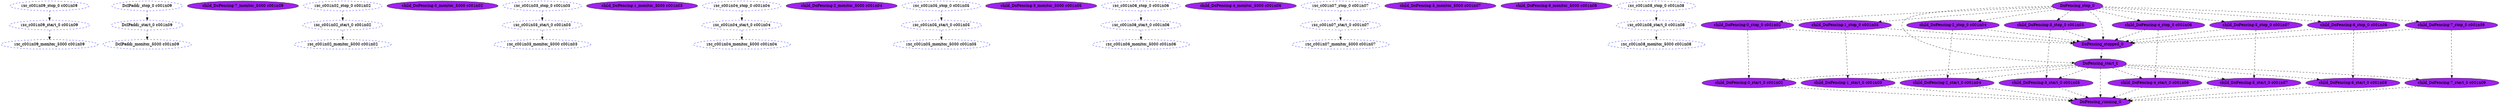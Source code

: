 digraph "g" {
	size = "30,30"
"rsc_c001n09_monitor_5000 c001n09" [ style="dashed" color="blue" fontcolor="black" ]
"DcIPaddr_monitor_5000 c001n09" [ style="dashed" color="blue" fontcolor="black" ]
"child_DoFencing:7_monitor_5000 c001n09" [ font_color=black style=filled fillcolor=purple ]
"rsc_c001n02_monitor_5000 c001n02" [ style="dashed" color="blue" fontcolor="black" ]
"child_DoFencing:0_monitor_5000 c001n02" [ font_color=black style=filled fillcolor=purple ]
"rsc_c001n03_monitor_5000 c001n03" [ style="dashed" color="blue" fontcolor="black" ]
"child_DoFencing:1_monitor_5000 c001n03" [ font_color=black style=filled fillcolor=purple ]
"rsc_c001n04_monitor_5000 c001n04" [ style="dashed" color="blue" fontcolor="black" ]
"child_DoFencing:2_monitor_5000 c001n04" [ font_color=black style=filled fillcolor=purple ]
"rsc_c001n05_monitor_5000 c001n05" [ style="dashed" color="blue" fontcolor="black" ]
"child_DoFencing:3_monitor_5000 c001n05" [ font_color=black style=filled fillcolor=purple ]
"rsc_c001n06_monitor_5000 c001n06" [ style="dashed" color="blue" fontcolor="black" ]
"child_DoFencing:4_monitor_5000 c001n06" [ font_color=black style=filled fillcolor=purple ]
"rsc_c001n07_monitor_5000 c001n07" [ style="dashed" color="blue" fontcolor="black" ]
"child_DoFencing:5_monitor_5000 c001n07" [ font_color=black style=filled fillcolor=purple ]
"child_DoFencing:6_monitor_5000 c001n08" [ font_color=black style=filled fillcolor=purple ]
"rsc_c001n08_monitor_5000 c001n08" [ style="dashed" color="blue" fontcolor="black" ]
"DcIPaddr_stop_0 c001n09" [ style="dashed" color="blue" fontcolor="black" ]
"DcIPaddr_start_0 c001n09" [ style="dashed" color="blue" fontcolor="black" ]
"rsc_c001n09_stop_0 c001n09" [ style="dashed" color="blue" fontcolor="black" ]
"rsc_c001n09_start_0 c001n09" [ style="dashed" color="blue" fontcolor="black" ]
"rsc_c001n02_stop_0 c001n02" [ style="dashed" color="blue" fontcolor="black" ]
"rsc_c001n02_start_0 c001n02" [ style="dashed" color="blue" fontcolor="black" ]
"rsc_c001n03_stop_0 c001n03" [ style="dashed" color="blue" fontcolor="black" ]
"rsc_c001n03_start_0 c001n03" [ style="dashed" color="blue" fontcolor="black" ]
"rsc_c001n04_stop_0 c001n04" [ style="dashed" color="blue" fontcolor="black" ]
"rsc_c001n04_start_0 c001n04" [ style="dashed" color="blue" fontcolor="black" ]
"rsc_c001n05_stop_0 c001n05" [ style="dashed" color="blue" fontcolor="black" ]
"rsc_c001n05_start_0 c001n05" [ style="dashed" color="blue" fontcolor="black" ]
"rsc_c001n06_stop_0 c001n06" [ style="dashed" color="blue" fontcolor="black" ]
"rsc_c001n06_start_0 c001n06" [ style="dashed" color="blue" fontcolor="black" ]
"rsc_c001n07_stop_0 c001n07" [ style="dashed" color="blue" fontcolor="black" ]
"rsc_c001n07_start_0 c001n07" [ style="dashed" color="blue" fontcolor="black" ]
"rsc_c001n08_stop_0 c001n08" [ style="dashed" color="blue" fontcolor="black" ]
"rsc_c001n08_start_0 c001n08" [ style="dashed" color="blue" fontcolor="black" ]
"child_DoFencing:0_stop_0 c001n02" [ font_color=black style=filled fillcolor=purple ]
"child_DoFencing:0_start_0 c001n02" [ font_color=black style=filled fillcolor=purple ]
"child_DoFencing:1_stop_0 c001n03" [ font_color=black style=filled fillcolor=purple ]
"child_DoFencing:1_start_0 c001n03" [ font_color=black style=filled fillcolor=purple ]
"child_DoFencing:2_stop_0 c001n04" [ font_color=black style=filled fillcolor=purple ]
"child_DoFencing:2_start_0 c001n04" [ font_color=black style=filled fillcolor=purple ]
"child_DoFencing:3_stop_0 c001n05" [ font_color=black style=filled fillcolor=purple ]
"child_DoFencing:3_start_0 c001n05" [ font_color=black style=filled fillcolor=purple ]
"child_DoFencing:4_stop_0 c001n06" [ font_color=black style=filled fillcolor=purple ]
"child_DoFencing:4_start_0 c001n06" [ font_color=black style=filled fillcolor=purple ]
"child_DoFencing:5_stop_0 c001n07" [ font_color=black style=filled fillcolor=purple ]
"child_DoFencing:5_start_0 c001n07" [ font_color=black style=filled fillcolor=purple ]
"child_DoFencing:6_stop_0 c001n08" [ font_color=black style=filled fillcolor=purple ]
"child_DoFencing:6_start_0 c001n08" [ font_color=black style=filled fillcolor=purple ]
"child_DoFencing:7_stop_0 c001n09" [ font_color=black style=filled fillcolor=purple ]
"child_DoFencing:7_start_0 c001n09" [ font_color=black style=filled fillcolor=purple ]
"DoFencing_start_0" [ font_color=black style=filled fillcolor=purple ]
"DoFencing_running_0" [ font_color=black style=filled fillcolor=purple ]
"DoFencing_stop_0" [ font_color=black style=filled fillcolor=purple ]
"DoFencing_stopped_0" [ font_color=black style=filled fillcolor=purple ]
"rsc_c001n09_start_0 c001n09" -> "rsc_c001n09_monitor_5000 c001n09" [ style = dashed]
"DcIPaddr_start_0 c001n09" -> "DcIPaddr_monitor_5000 c001n09" [ style = dashed]
"rsc_c001n02_start_0 c001n02" -> "rsc_c001n02_monitor_5000 c001n02" [ style = dashed]
"rsc_c001n03_start_0 c001n03" -> "rsc_c001n03_monitor_5000 c001n03" [ style = dashed]
"rsc_c001n04_start_0 c001n04" -> "rsc_c001n04_monitor_5000 c001n04" [ style = dashed]
"rsc_c001n05_start_0 c001n05" -> "rsc_c001n05_monitor_5000 c001n05" [ style = dashed]
"rsc_c001n06_start_0 c001n06" -> "rsc_c001n06_monitor_5000 c001n06" [ style = dashed]
"rsc_c001n07_start_0 c001n07" -> "rsc_c001n07_monitor_5000 c001n07" [ style = dashed]
"rsc_c001n08_start_0 c001n08" -> "rsc_c001n08_monitor_5000 c001n08" [ style = dashed]
"DcIPaddr_stop_0 c001n09" -> "DcIPaddr_start_0 c001n09" [ style = dashed]
"rsc_c001n09_stop_0 c001n09" -> "rsc_c001n09_start_0 c001n09" [ style = dashed]
"rsc_c001n02_stop_0 c001n02" -> "rsc_c001n02_start_0 c001n02" [ style = dashed]
"rsc_c001n03_stop_0 c001n03" -> "rsc_c001n03_start_0 c001n03" [ style = dashed]
"rsc_c001n04_stop_0 c001n04" -> "rsc_c001n04_start_0 c001n04" [ style = dashed]
"rsc_c001n05_stop_0 c001n05" -> "rsc_c001n05_start_0 c001n05" [ style = dashed]
"rsc_c001n06_stop_0 c001n06" -> "rsc_c001n06_start_0 c001n06" [ style = dashed]
"rsc_c001n07_stop_0 c001n07" -> "rsc_c001n07_start_0 c001n07" [ style = dashed]
"rsc_c001n08_stop_0 c001n08" -> "rsc_c001n08_start_0 c001n08" [ style = dashed]
"DoFencing_stop_0" -> "child_DoFencing:0_stop_0 c001n02" [ style = dashed]
"child_DoFencing:0_stop_0 c001n02" -> "child_DoFencing:0_start_0 c001n02" [ style = dashed]
"DoFencing_start_0" -> "child_DoFencing:0_start_0 c001n02" [ style = dashed]
"DoFencing_stop_0" -> "child_DoFencing:1_stop_0 c001n03" [ style = dashed]
"child_DoFencing:1_stop_0 c001n03" -> "child_DoFencing:1_start_0 c001n03" [ style = dashed]
"DoFencing_start_0" -> "child_DoFencing:1_start_0 c001n03" [ style = dashed]
"DoFencing_stop_0" -> "child_DoFencing:2_stop_0 c001n04" [ style = dashed]
"child_DoFencing:2_stop_0 c001n04" -> "child_DoFencing:2_start_0 c001n04" [ style = dashed]
"DoFencing_start_0" -> "child_DoFencing:2_start_0 c001n04" [ style = dashed]
"DoFencing_stop_0" -> "child_DoFencing:3_stop_0 c001n05" [ style = dashed]
"child_DoFencing:3_stop_0 c001n05" -> "child_DoFencing:3_start_0 c001n05" [ style = dashed]
"DoFencing_start_0" -> "child_DoFencing:3_start_0 c001n05" [ style = dashed]
"DoFencing_stop_0" -> "child_DoFencing:4_stop_0 c001n06" [ style = dashed]
"child_DoFencing:4_stop_0 c001n06" -> "child_DoFencing:4_start_0 c001n06" [ style = dashed]
"DoFencing_start_0" -> "child_DoFencing:4_start_0 c001n06" [ style = dashed]
"DoFencing_stop_0" -> "child_DoFencing:5_stop_0 c001n07" [ style = dashed]
"child_DoFencing:5_stop_0 c001n07" -> "child_DoFencing:5_start_0 c001n07" [ style = dashed]
"DoFencing_start_0" -> "child_DoFencing:5_start_0 c001n07" [ style = dashed]
"DoFencing_stop_0" -> "child_DoFencing:6_stop_0 c001n08" [ style = dashed]
"child_DoFencing:6_stop_0 c001n08" -> "child_DoFencing:6_start_0 c001n08" [ style = dashed]
"DoFencing_start_0" -> "child_DoFencing:6_start_0 c001n08" [ style = dashed]
"DoFencing_stop_0" -> "child_DoFencing:7_stop_0 c001n09" [ style = dashed]
"child_DoFencing:7_stop_0 c001n09" -> "child_DoFencing:7_start_0 c001n09" [ style = dashed]
"DoFencing_start_0" -> "child_DoFencing:7_start_0 c001n09" [ style = dashed]
"DoFencing_stop_0" -> "DoFencing_start_0" [ style = dashed]
"DoFencing_stopped_0" -> "DoFencing_start_0" [ style = dashed]
"DoFencing_start_0" -> "DoFencing_running_0" [ style = dashed]
"child_DoFencing:0_start_0 c001n02" -> "DoFencing_running_0" [ style = dashed]
"child_DoFencing:1_start_0 c001n03" -> "DoFencing_running_0" [ style = dashed]
"child_DoFencing:2_start_0 c001n04" -> "DoFencing_running_0" [ style = dashed]
"child_DoFencing:3_start_0 c001n05" -> "DoFencing_running_0" [ style = dashed]
"child_DoFencing:4_start_0 c001n06" -> "DoFencing_running_0" [ style = dashed]
"child_DoFencing:5_start_0 c001n07" -> "DoFencing_running_0" [ style = dashed]
"child_DoFencing:6_start_0 c001n08" -> "DoFencing_running_0" [ style = dashed]
"child_DoFencing:7_start_0 c001n09" -> "DoFencing_running_0" [ style = dashed]
"DoFencing_stop_0" -> "DoFencing_stopped_0" [ style = dashed]
"child_DoFencing:0_stop_0 c001n02" -> "DoFencing_stopped_0" [ style = dashed]
"child_DoFencing:1_stop_0 c001n03" -> "DoFencing_stopped_0" [ style = dashed]
"child_DoFencing:2_stop_0 c001n04" -> "DoFencing_stopped_0" [ style = dashed]
"child_DoFencing:3_stop_0 c001n05" -> "DoFencing_stopped_0" [ style = dashed]
"child_DoFencing:4_stop_0 c001n06" -> "DoFencing_stopped_0" [ style = dashed]
"child_DoFencing:5_stop_0 c001n07" -> "DoFencing_stopped_0" [ style = dashed]
"child_DoFencing:6_stop_0 c001n08" -> "DoFencing_stopped_0" [ style = dashed]
"child_DoFencing:7_stop_0 c001n09" -> "DoFencing_stopped_0" [ style = dashed]
}
